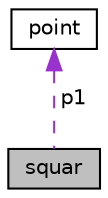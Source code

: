 digraph "squar"
{
 // LATEX_PDF_SIZE
  edge [fontname="Helvetica",fontsize="10",labelfontname="Helvetica",labelfontsize="10"];
  node [fontname="Helvetica",fontsize="10",shape=record];
  Node1 [label="squar",height=0.2,width=0.4,color="black", fillcolor="grey75", style="filled", fontcolor="black",tooltip="Représente un carré défini par un point et une longueur de côté."];
  Node2 -> Node1 [dir="back",color="darkorchid3",fontsize="10",style="dashed",label=" p1" ,fontname="Helvetica"];
  Node2 [label="point",height=0.2,width=0.4,color="black", fillcolor="white", style="filled",URL="$structpoint.html",tooltip="Représente un point dans un espace 2D."];
}
